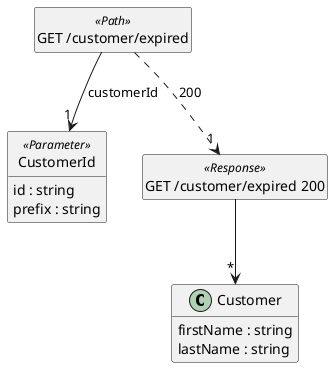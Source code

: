 @startuml
hide <<Path>> circle
hide <<Response>> circle
hide <<Parameter>> circle
hide empty methods
hide empty fields
set namespaceSeparator none

class "Customer" as Customer {
  {field} firstName : string
  {field} lastName : string
}

class "CustomerId" as CustomerId <<Parameter>> {
  {field} id : string
  {field} prefix : string
}

class "GET /customer/expired" as GET_/customer/expired <<Path>> {
}

class "GET /customer/expired 200" as GET_/customer/expired_200 <<Response>> {
}

"GET_/customer/expired" --> "1" "CustomerId"  :  "customerId"

"GET_/customer/expired_200" --> "*" "Customer"

"GET_/customer/expired" ..> "1" "GET_/customer/expired_200"  :  "200"

@enduml